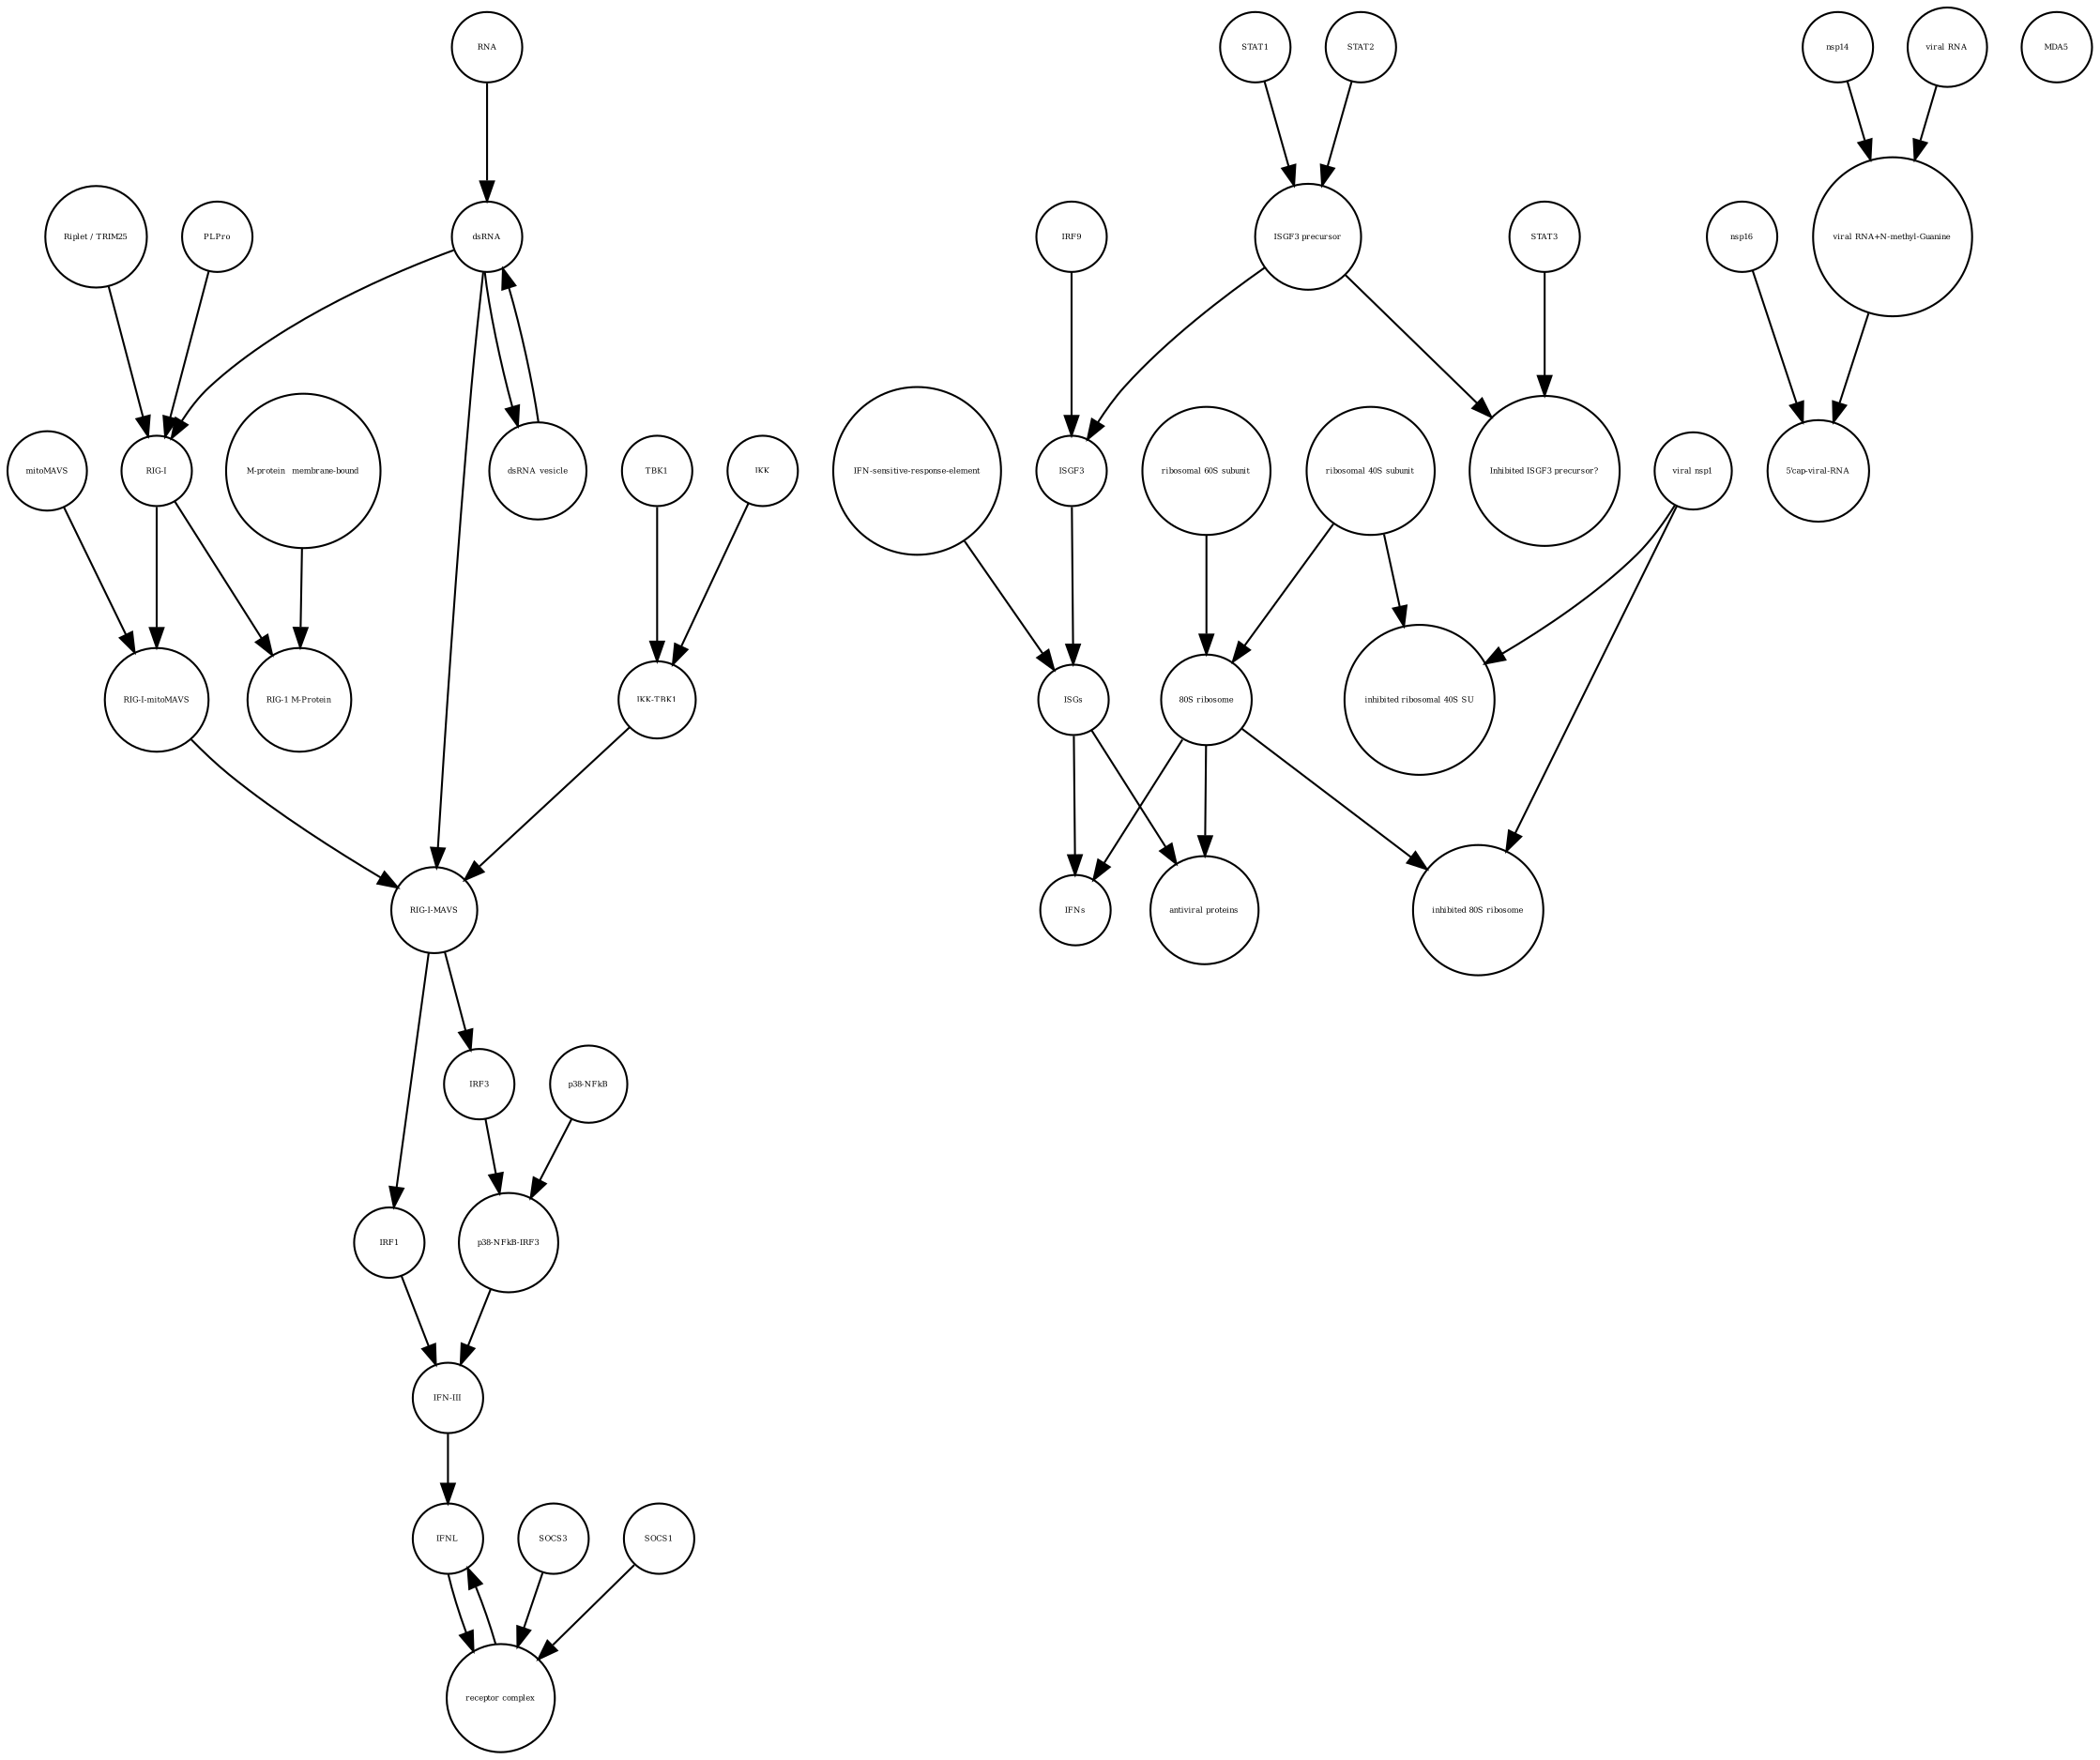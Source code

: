 strict digraph  {
mitoMAVS [annotation="", bipartite=0, cls=macromolecule, fontsize=4, label=mitoMAVS, shape=circle];
"ribosomal 40S subunit" [annotation="", bipartite=0, cls=complex, fontsize=4, label="ribosomal 40S subunit", shape=circle];
dsRNA [annotation="", bipartite=0, cls="nucleic acid feature", fontsize=4, label=dsRNA, shape=circle];
TBK1 [annotation="", bipartite=0, cls=macromolecule, fontsize=4, label=TBK1, shape=circle];
STAT3 [annotation="", bipartite=0, cls=macromolecule, fontsize=4, label=STAT3, shape=circle];
"antiviral proteins" [annotation="", bipartite=0, cls=macromolecule, fontsize=4, label="antiviral proteins", shape=circle];
"p38-NFkB-IRF3" [annotation="", bipartite=0, cls=complex, fontsize=4, label="p38-NFkB-IRF3", shape=circle];
"IKK-TBK1" [annotation="", bipartite=0, cls=complex, fontsize=4, label="IKK-TBK1", shape=circle];
nsp16 [annotation="", bipartite=0, cls=macromolecule, fontsize=4, label=nsp16, shape=circle];
"5'cap-viral-RNA" [annotation="", bipartite=0, cls="nucleic acid feature", fontsize=4, label="5'cap-viral-RNA", shape=circle];
"RIG-1 M-Protein" [annotation="", bipartite=0, cls=complex, fontsize=4, label="RIG-1 M-Protein", shape=circle];
ISGs [annotation="", bipartite=0, cls="nucleic acid feature", fontsize=4, label=ISGs, shape=circle];
"RIG-I-MAVS" [annotation="", bipartite=0, cls=complex, fontsize=4, label="RIG-I-MAVS", shape=circle];
"IFN-III" [annotation="", bipartite=0, cls=macromolecule, fontsize=4, label="IFN-III", shape=circle];
"ribosomal 60S subunit" [annotation="", bipartite=0, cls=complex, fontsize=4, label="ribosomal 60S subunit", shape=circle];
"RIG-I" [annotation="", bipartite=0, cls=macromolecule, fontsize=4, label="RIG-I", shape=circle];
"IFN-sensitive-response-element" [annotation="", bipartite=0, cls="nucleic acid feature", fontsize=4, label="IFN-sensitive-response-element", shape=circle];
"viral RNA+N-methyl-Guanine" [annotation="", bipartite=0, cls="nucleic acid feature", fontsize=4, label="viral RNA+N-methyl-Guanine", shape=circle];
"viral nsp1" [annotation="", bipartite=0, cls=macromolecule, fontsize=4, label="viral nsp1", shape=circle];
MDA5 [annotation="", bipartite=0, cls=macromolecule, fontsize=4, label=MDA5, shape=circle];
STAT1 [annotation="", bipartite=0, cls=macromolecule, fontsize=4, label=STAT1, shape=circle];
"inhibited 80S ribosome" [annotation="", bipartite=0, cls=complex, fontsize=4, label="inhibited 80S ribosome", shape=circle];
"Riplet / TRIM25" [annotation="", bipartite=0, cls=macromolecule, fontsize=4, label="Riplet / TRIM25", shape=circle];
dsRNA_vesicle [annotation="", bipartite=0, cls="nucleic acid feature", fontsize=4, label=dsRNA_vesicle, shape=circle];
RNA [annotation="", bipartite=0, cls="nucleic acid feature", fontsize=4, label=RNA, shape=circle];
IRF9 [annotation="", bipartite=0, cls=macromolecule, fontsize=4, label=IRF9, shape=circle];
"80S ribosome" [annotation="", bipartite=0, cls=complex, fontsize=4, label="80S ribosome", shape=circle];
nsp14 [annotation="", bipartite=0, cls=macromolecule, fontsize=4, label=nsp14, shape=circle];
STAT2 [annotation="", bipartite=0, cls=macromolecule, fontsize=4, label=STAT2, shape=circle];
SOCS3 [annotation="", bipartite=0, cls=macromolecule, fontsize=4, label=SOCS3, shape=circle];
IFNs [annotation="", bipartite=0, cls=macromolecule, fontsize=4, label=IFNs, shape=circle];
SOCS1 [annotation="", bipartite=0, cls=macromolecule, fontsize=4, label=SOCS1, shape=circle];
"inhibited ribosomal 40S SU" [annotation="urn_miriam_doi_10.1101%2F2020.05.18.102467", bipartite=0, cls=complex, fontsize=4, label="inhibited ribosomal 40S SU", shape=circle];
IKK [annotation="", bipartite=0, cls=macromolecule, fontsize=4, label=IKK, shape=circle];
IRF1 [annotation="", bipartite=0, cls=macromolecule, fontsize=4, label=IRF1, shape=circle];
IRF3 [annotation="", bipartite=0, cls=macromolecule, fontsize=4, label=IRF3, shape=circle];
"M-protein_ membrane-bound" [annotation="", bipartite=0, cls=macromolecule, fontsize=4, label="M-protein_ membrane-bound", shape=circle];
"viral RNA" [annotation="", bipartite=0, cls="nucleic acid feature", fontsize=4, label="viral RNA", shape=circle];
"p38-NFkB" [annotation="", bipartite=0, cls=complex, fontsize=4, label="p38-NFkB", shape=circle];
"ISGF3 precursor" [annotation="", bipartite=0, cls=complex, fontsize=4, label="ISGF3 precursor", shape=circle];
"receptor complex" [annotation="", bipartite=0, cls=complex, fontsize=4, label="receptor complex", shape=circle];
ISGF3 [annotation="", bipartite=0, cls=complex, fontsize=4, label=ISGF3, shape=circle];
IFNL [annotation="", bipartite=0, cls=macromolecule, fontsize=4, label=IFNL, shape=circle];
PLPro [annotation="", bipartite=0, cls=macromolecule, fontsize=4, label=PLPro, shape=circle];
"Inhibited ISGF3 precursor?" [annotation="", bipartite=0, cls=complex, fontsize=4, label="Inhibited ISGF3 precursor?", shape=circle];
"RIG-I-mitoMAVS" [annotation="", bipartite=0, cls=complex, fontsize=4, label="RIG-I-mitoMAVS", shape=circle];
mitoMAVS -> "RIG-I-mitoMAVS"  [annotation="", interaction_type=production];
"ribosomal 40S subunit" -> "inhibited ribosomal 40S SU"  [annotation="", interaction_type=production];
"ribosomal 40S subunit" -> "80S ribosome"  [annotation="", interaction_type=production];
dsRNA -> "RIG-I-MAVS"  [annotation="", interaction_type="necessary stimulation"];
dsRNA -> dsRNA_vesicle  [annotation="", interaction_type=production];
dsRNA -> "RIG-I"  [annotation="", interaction_type="necessary stimulation"];
TBK1 -> "IKK-TBK1"  [annotation="", interaction_type=production];
STAT3 -> "Inhibited ISGF3 precursor?"  [annotation="", interaction_type=production];
"p38-NFkB-IRF3" -> "IFN-III"  [annotation="", interaction_type=stimulation];
"IKK-TBK1" -> "RIG-I-MAVS"  [annotation="", interaction_type=production];
nsp16 -> "5'cap-viral-RNA"  [annotation="urn_miriam_doi_10.1016%2Fj.chom.2020.05.008", interaction_type=catalysis];
ISGs -> "antiviral proteins"  [annotation="", interaction_type=production];
ISGs -> IFNs  [annotation="", interaction_type=production];
"RIG-I-MAVS" -> IRF1  [annotation="", interaction_type=catalysis];
"RIG-I-MAVS" -> IRF3  [annotation="", interaction_type=stimulation];
"IFN-III" -> IFNL  [annotation="", interaction_type=production];
"ribosomal 60S subunit" -> "80S ribosome"  [annotation="", interaction_type=production];
"RIG-I" -> "RIG-1 M-Protein"  [annotation="", interaction_type=production];
"RIG-I" -> "RIG-I-mitoMAVS"  [annotation="", interaction_type=production];
"IFN-sensitive-response-element" -> ISGs  [annotation="", interaction_type=production];
"viral RNA+N-methyl-Guanine" -> "5'cap-viral-RNA"  [annotation="", interaction_type=production];
"viral nsp1" -> "inhibited 80S ribosome"  [annotation="", interaction_type=production];
"viral nsp1" -> "inhibited ribosomal 40S SU"  [annotation="", interaction_type=production];
STAT1 -> "ISGF3 precursor"  [annotation="", interaction_type=production];
"Riplet / TRIM25" -> "RIG-I"  [annotation="", interaction_type=catalysis];
dsRNA_vesicle -> dsRNA  [annotation="", interaction_type=production];
RNA -> dsRNA  [annotation="", interaction_type=production];
IRF9 -> ISGF3  [annotation="", interaction_type=production];
"80S ribosome" -> "antiviral proteins"  [annotation="", interaction_type=catalysis];
"80S ribosome" -> "inhibited 80S ribosome"  [annotation="", interaction_type=production];
"80S ribosome" -> IFNs  [annotation="", interaction_type=catalysis];
nsp14 -> "viral RNA+N-methyl-Guanine"  [annotation="", interaction_type=catalysis];
STAT2 -> "ISGF3 precursor"  [annotation="", interaction_type=production];
SOCS3 -> "receptor complex"  [annotation="", interaction_type=production];
SOCS1 -> "receptor complex"  [annotation="", interaction_type=production];
IKK -> "IKK-TBK1"  [annotation="", interaction_type=production];
IRF1 -> "IFN-III"  [annotation="", interaction_type=stimulation];
IRF3 -> "p38-NFkB-IRF3"  [annotation="", interaction_type=production];
"M-protein_ membrane-bound" -> "RIG-1 M-Protein"  [annotation="", interaction_type=production];
"viral RNA" -> "viral RNA+N-methyl-Guanine"  [annotation="", interaction_type=production];
"p38-NFkB" -> "p38-NFkB-IRF3"  [annotation="", interaction_type=production];
"ISGF3 precursor" -> ISGF3  [annotation="", interaction_type=production];
"ISGF3 precursor" -> "Inhibited ISGF3 precursor?"  [annotation="", interaction_type=production];
"receptor complex" -> IFNL  [annotation="", interaction_type=production];
ISGF3 -> ISGs  [annotation="", interaction_type="necessary stimulation"];
IFNL -> "receptor complex"  [annotation="", interaction_type=stimulation];
PLPro -> "RIG-I"  [annotation="", interaction_type=catalysis];
"RIG-I-mitoMAVS" -> "RIG-I-MAVS"  [annotation="", interaction_type=production];
}
